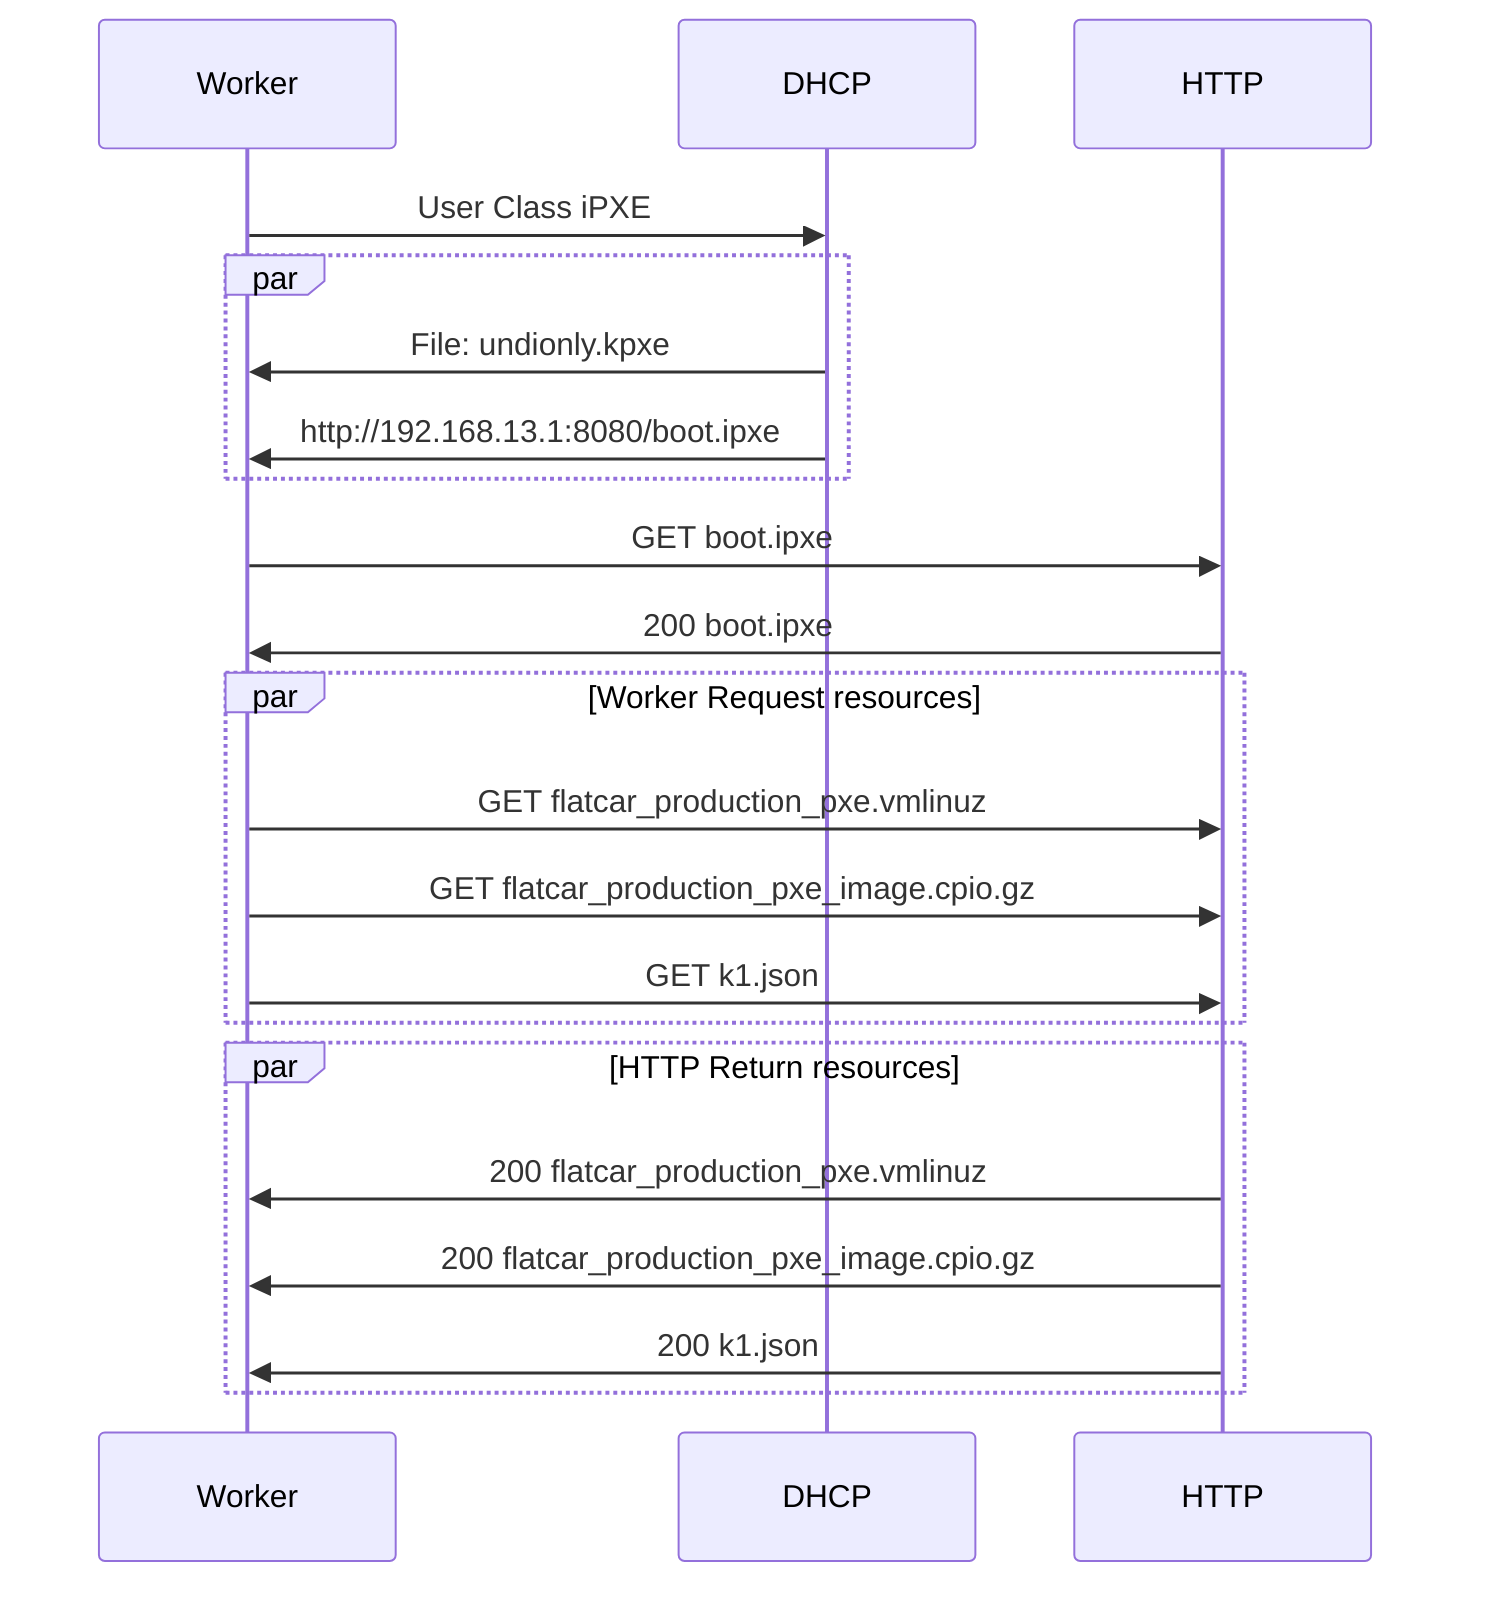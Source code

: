 sequenceDiagram
    Worker->>DHCP: User Class iPXE
    par
      DHCP->>Worker: File: undionly.kpxe
      DHCP->>Worker: http://192.168.13.1:8080/boot.ipxe
    end
    Worker->>HTTP: GET boot.ipxe
    HTTP->>Worker: 200 boot.ipxe
    par Worker Request resources
      Worker->>HTTP: GET flatcar_production_pxe.vmlinuz 
      Worker->>HTTP: GET flatcar_production_pxe_image.cpio.gz 
      Worker->>HTTP: GET k1.json
    end
    par HTTP Return resources
      HTTP->>Worker: 200 flatcar_production_pxe.vmlinuz 
      HTTP->>Worker: 200 flatcar_production_pxe_image.cpio.gz 
      HTTP->>Worker: 200 k1.json
    end